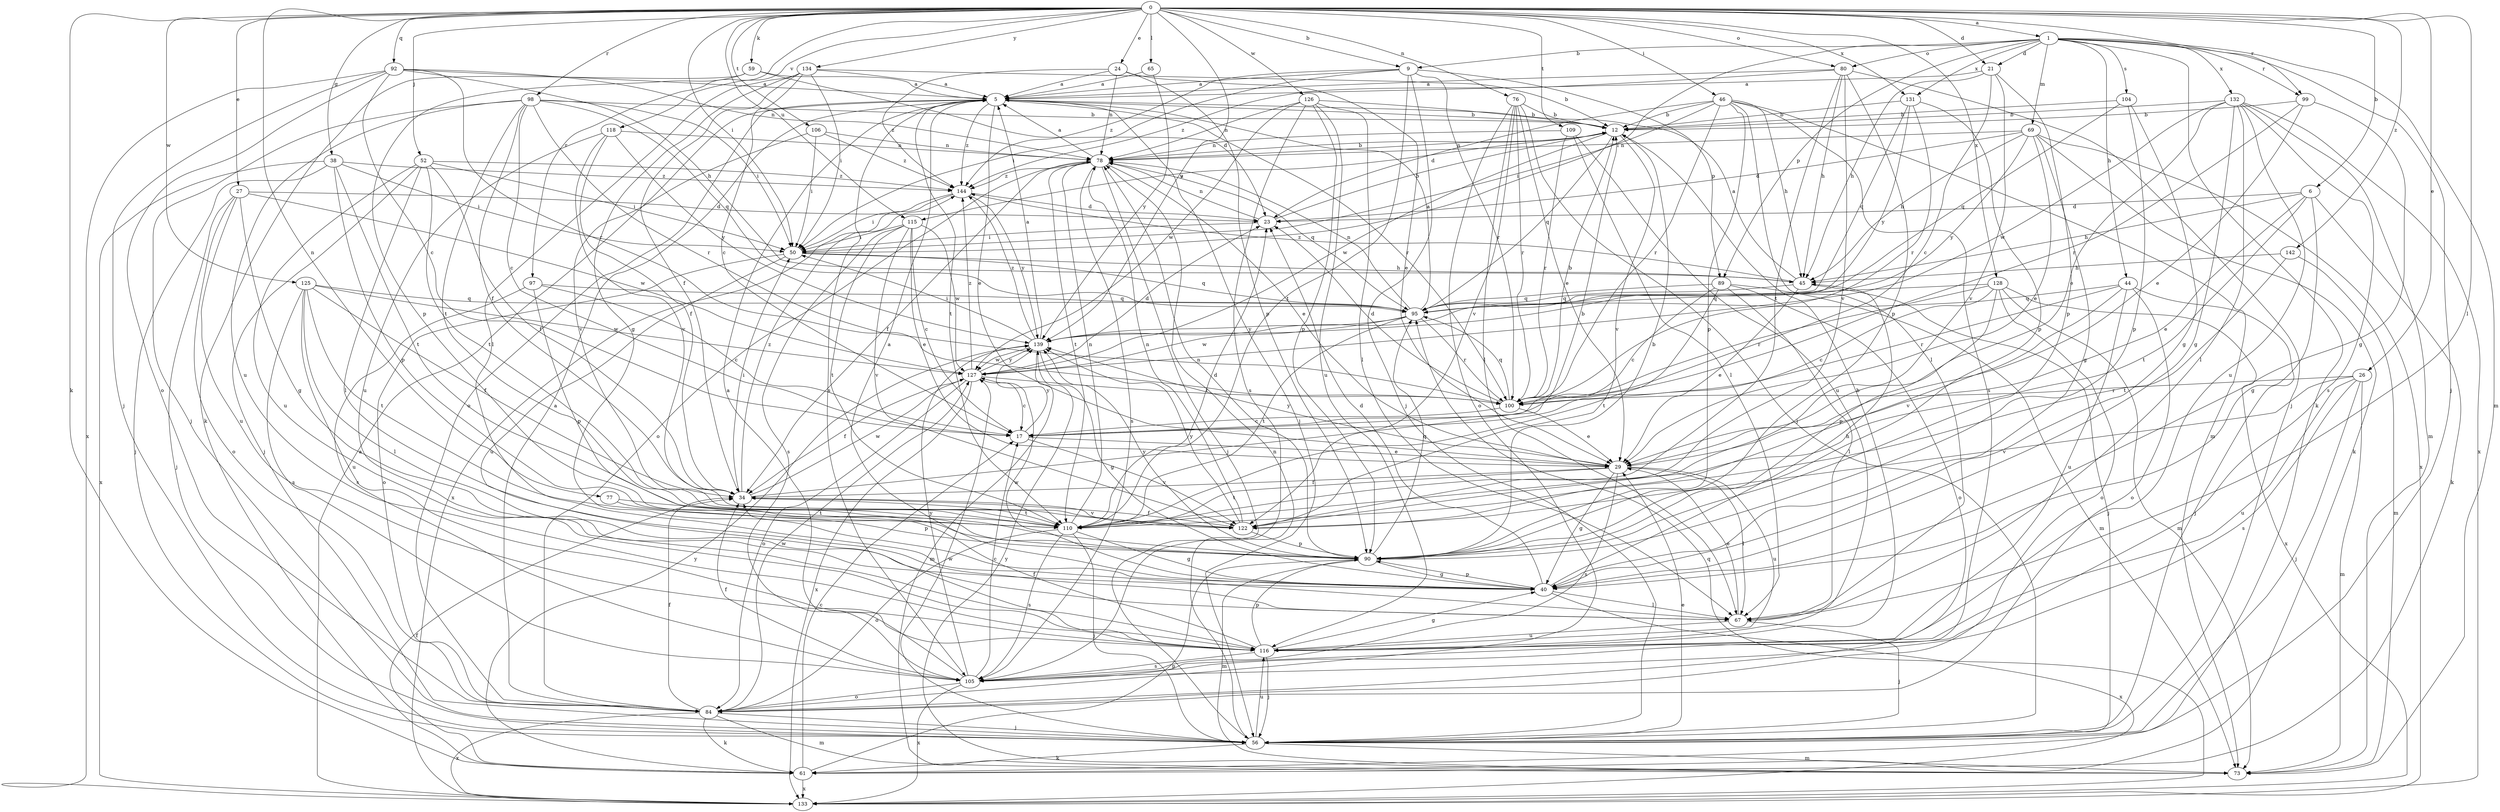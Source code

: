 strict digraph  {
0;
1;
5;
6;
9;
12;
17;
21;
23;
24;
26;
27;
29;
34;
38;
40;
44;
45;
46;
50;
52;
56;
59;
61;
65;
67;
69;
73;
76;
77;
78;
80;
84;
89;
90;
92;
95;
97;
98;
99;
100;
104;
105;
106;
109;
110;
115;
116;
118;
122;
125;
126;
127;
128;
131;
132;
133;
134;
139;
142;
144;
0 -> 1  [label=a];
0 -> 6  [label=b];
0 -> 9  [label=b];
0 -> 21  [label=d];
0 -> 24  [label=e];
0 -> 26  [label=e];
0 -> 27  [label=e];
0 -> 38  [label=g];
0 -> 46  [label=i];
0 -> 50  [label=i];
0 -> 52  [label=j];
0 -> 59  [label=k];
0 -> 61  [label=k];
0 -> 65  [label=l];
0 -> 67  [label=l];
0 -> 76  [label=n];
0 -> 77  [label=n];
0 -> 80  [label=o];
0 -> 92  [label=q];
0 -> 97  [label=r];
0 -> 98  [label=r];
0 -> 99  [label=r];
0 -> 106  [label=t];
0 -> 109  [label=t];
0 -> 115  [label=u];
0 -> 118  [label=v];
0 -> 125  [label=w];
0 -> 126  [label=w];
0 -> 128  [label=x];
0 -> 131  [label=x];
0 -> 134  [label=y];
0 -> 139  [label=y];
0 -> 142  [label=z];
1 -> 9  [label=b];
1 -> 21  [label=d];
1 -> 44  [label=h];
1 -> 50  [label=i];
1 -> 56  [label=j];
1 -> 61  [label=k];
1 -> 69  [label=m];
1 -> 73  [label=m];
1 -> 80  [label=o];
1 -> 89  [label=p];
1 -> 99  [label=r];
1 -> 104  [label=s];
1 -> 131  [label=x];
1 -> 132  [label=x];
5 -> 12  [label=b];
5 -> 29  [label=e];
5 -> 56  [label=j];
5 -> 84  [label=o];
5 -> 100  [label=r];
5 -> 105  [label=s];
5 -> 110  [label=t];
5 -> 144  [label=z];
6 -> 23  [label=d];
6 -> 29  [label=e];
6 -> 40  [label=g];
6 -> 45  [label=h];
6 -> 61  [label=k];
6 -> 110  [label=t];
9 -> 5  [label=a];
9 -> 50  [label=i];
9 -> 56  [label=j];
9 -> 89  [label=p];
9 -> 100  [label=r];
9 -> 110  [label=t];
9 -> 144  [label=z];
12 -> 78  [label=n];
12 -> 95  [label=q];
12 -> 115  [label=u];
12 -> 122  [label=v];
12 -> 127  [label=w];
17 -> 29  [label=e];
17 -> 122  [label=v];
17 -> 139  [label=y];
21 -> 5  [label=a];
21 -> 17  [label=c];
21 -> 45  [label=h];
21 -> 90  [label=p];
21 -> 122  [label=v];
23 -> 12  [label=b];
23 -> 50  [label=i];
23 -> 78  [label=n];
24 -> 5  [label=a];
24 -> 29  [label=e];
24 -> 78  [label=n];
24 -> 90  [label=p];
24 -> 144  [label=z];
26 -> 56  [label=j];
26 -> 73  [label=m];
26 -> 100  [label=r];
26 -> 105  [label=s];
26 -> 116  [label=u];
26 -> 122  [label=v];
27 -> 23  [label=d];
27 -> 40  [label=g];
27 -> 56  [label=j];
27 -> 84  [label=o];
27 -> 116  [label=u];
27 -> 127  [label=w];
29 -> 34  [label=f];
29 -> 40  [label=g];
29 -> 67  [label=l];
29 -> 105  [label=s];
29 -> 110  [label=t];
29 -> 116  [label=u];
29 -> 139  [label=y];
34 -> 12  [label=b];
34 -> 50  [label=i];
34 -> 110  [label=t];
34 -> 122  [label=v];
34 -> 127  [label=w];
34 -> 144  [label=z];
38 -> 50  [label=i];
38 -> 56  [label=j];
38 -> 90  [label=p];
38 -> 110  [label=t];
38 -> 133  [label=x];
38 -> 144  [label=z];
40 -> 5  [label=a];
40 -> 23  [label=d];
40 -> 45  [label=h];
40 -> 67  [label=l];
40 -> 90  [label=p];
40 -> 127  [label=w];
40 -> 133  [label=x];
44 -> 56  [label=j];
44 -> 84  [label=o];
44 -> 95  [label=q];
44 -> 100  [label=r];
44 -> 116  [label=u];
44 -> 122  [label=v];
45 -> 5  [label=a];
45 -> 29  [label=e];
45 -> 56  [label=j];
45 -> 95  [label=q];
45 -> 144  [label=z];
46 -> 12  [label=b];
46 -> 23  [label=d];
46 -> 45  [label=h];
46 -> 50  [label=i];
46 -> 67  [label=l];
46 -> 73  [label=m];
46 -> 90  [label=p];
46 -> 100  [label=r];
46 -> 105  [label=s];
50 -> 45  [label=h];
50 -> 84  [label=o];
50 -> 95  [label=q];
50 -> 116  [label=u];
52 -> 34  [label=f];
52 -> 50  [label=i];
52 -> 56  [label=j];
52 -> 67  [label=l];
52 -> 110  [label=t];
52 -> 116  [label=u];
52 -> 144  [label=z];
56 -> 29  [label=e];
56 -> 61  [label=k];
56 -> 73  [label=m];
56 -> 78  [label=n];
56 -> 116  [label=u];
56 -> 127  [label=w];
59 -> 5  [label=a];
59 -> 23  [label=d];
59 -> 61  [label=k];
59 -> 90  [label=p];
61 -> 17  [label=c];
61 -> 34  [label=f];
61 -> 90  [label=p];
61 -> 133  [label=x];
61 -> 139  [label=y];
65 -> 5  [label=a];
65 -> 139  [label=y];
67 -> 29  [label=e];
67 -> 56  [label=j];
67 -> 116  [label=u];
69 -> 23  [label=d];
69 -> 29  [label=e];
69 -> 40  [label=g];
69 -> 45  [label=h];
69 -> 61  [label=k];
69 -> 78  [label=n];
69 -> 133  [label=x];
69 -> 139  [label=y];
73 -> 139  [label=y];
76 -> 12  [label=b];
76 -> 29  [label=e];
76 -> 56  [label=j];
76 -> 67  [label=l];
76 -> 84  [label=o];
76 -> 100  [label=r];
76 -> 122  [label=v];
77 -> 90  [label=p];
77 -> 110  [label=t];
78 -> 5  [label=a];
78 -> 12  [label=b];
78 -> 29  [label=e];
78 -> 34  [label=f];
78 -> 56  [label=j];
78 -> 84  [label=o];
78 -> 95  [label=q];
78 -> 105  [label=s];
78 -> 110  [label=t];
78 -> 144  [label=z];
80 -> 5  [label=a];
80 -> 45  [label=h];
80 -> 56  [label=j];
80 -> 90  [label=p];
80 -> 110  [label=t];
80 -> 122  [label=v];
80 -> 144  [label=z];
84 -> 5  [label=a];
84 -> 34  [label=f];
84 -> 56  [label=j];
84 -> 61  [label=k];
84 -> 73  [label=m];
84 -> 127  [label=w];
84 -> 133  [label=x];
89 -> 17  [label=c];
89 -> 67  [label=l];
89 -> 73  [label=m];
89 -> 84  [label=o];
89 -> 95  [label=q];
89 -> 110  [label=t];
90 -> 12  [label=b];
90 -> 40  [label=g];
90 -> 73  [label=m];
90 -> 78  [label=n];
90 -> 95  [label=q];
90 -> 139  [label=y];
92 -> 5  [label=a];
92 -> 17  [label=c];
92 -> 45  [label=h];
92 -> 56  [label=j];
92 -> 78  [label=n];
92 -> 84  [label=o];
92 -> 100  [label=r];
92 -> 133  [label=x];
95 -> 5  [label=a];
95 -> 78  [label=n];
95 -> 100  [label=r];
95 -> 110  [label=t];
95 -> 127  [label=w];
95 -> 139  [label=y];
97 -> 17  [label=c];
97 -> 90  [label=p];
97 -> 95  [label=q];
97 -> 105  [label=s];
98 -> 12  [label=b];
98 -> 17  [label=c];
98 -> 34  [label=f];
98 -> 50  [label=i];
98 -> 56  [label=j];
98 -> 95  [label=q];
98 -> 100  [label=r];
98 -> 110  [label=t];
98 -> 116  [label=u];
99 -> 12  [label=b];
99 -> 29  [label=e];
99 -> 40  [label=g];
99 -> 100  [label=r];
100 -> 12  [label=b];
100 -> 17  [label=c];
100 -> 23  [label=d];
100 -> 29  [label=e];
100 -> 95  [label=q];
104 -> 12  [label=b];
104 -> 40  [label=g];
104 -> 90  [label=p];
104 -> 95  [label=q];
105 -> 5  [label=a];
105 -> 17  [label=c];
105 -> 34  [label=f];
105 -> 84  [label=o];
105 -> 133  [label=x];
105 -> 139  [label=y];
106 -> 50  [label=i];
106 -> 78  [label=n];
106 -> 122  [label=v];
106 -> 144  [label=z];
109 -> 67  [label=l];
109 -> 78  [label=n];
109 -> 100  [label=r];
109 -> 116  [label=u];
110 -> 23  [label=d];
110 -> 40  [label=g];
110 -> 56  [label=j];
110 -> 78  [label=n];
110 -> 84  [label=o];
110 -> 105  [label=s];
115 -> 17  [label=c];
115 -> 29  [label=e];
115 -> 50  [label=i];
115 -> 105  [label=s];
115 -> 110  [label=t];
115 -> 122  [label=v];
115 -> 127  [label=w];
116 -> 12  [label=b];
116 -> 34  [label=f];
116 -> 40  [label=g];
116 -> 56  [label=j];
116 -> 90  [label=p];
116 -> 105  [label=s];
118 -> 34  [label=f];
118 -> 78  [label=n];
118 -> 116  [label=u];
118 -> 122  [label=v];
118 -> 139  [label=y];
122 -> 34  [label=f];
122 -> 78  [label=n];
122 -> 90  [label=p];
122 -> 139  [label=y];
125 -> 34  [label=f];
125 -> 67  [label=l];
125 -> 95  [label=q];
125 -> 105  [label=s];
125 -> 110  [label=t];
125 -> 116  [label=u];
125 -> 127  [label=w];
126 -> 12  [label=b];
126 -> 67  [label=l];
126 -> 78  [label=n];
126 -> 90  [label=p];
126 -> 105  [label=s];
126 -> 116  [label=u];
126 -> 127  [label=w];
127 -> 17  [label=c];
127 -> 23  [label=d];
127 -> 34  [label=f];
127 -> 84  [label=o];
127 -> 100  [label=r];
127 -> 133  [label=x];
127 -> 139  [label=y];
127 -> 144  [label=z];
128 -> 17  [label=c];
128 -> 73  [label=m];
128 -> 84  [label=o];
128 -> 90  [label=p];
128 -> 95  [label=q];
128 -> 100  [label=r];
128 -> 133  [label=x];
131 -> 12  [label=b];
131 -> 90  [label=p];
131 -> 95  [label=q];
131 -> 100  [label=r];
131 -> 139  [label=y];
132 -> 12  [label=b];
132 -> 29  [label=e];
132 -> 40  [label=g];
132 -> 67  [label=l];
132 -> 73  [label=m];
132 -> 105  [label=s];
132 -> 116  [label=u];
132 -> 127  [label=w];
132 -> 133  [label=x];
133 -> 5  [label=a];
133 -> 95  [label=q];
134 -> 5  [label=a];
134 -> 12  [label=b];
134 -> 17  [label=c];
134 -> 34  [label=f];
134 -> 40  [label=g];
134 -> 50  [label=i];
134 -> 67  [label=l];
139 -> 5  [label=a];
139 -> 40  [label=g];
139 -> 50  [label=i];
139 -> 73  [label=m];
139 -> 127  [label=w];
139 -> 144  [label=z];
142 -> 45  [label=h];
142 -> 73  [label=m];
142 -> 110  [label=t];
144 -> 23  [label=d];
144 -> 50  [label=i];
144 -> 133  [label=x];
144 -> 139  [label=y];
}
